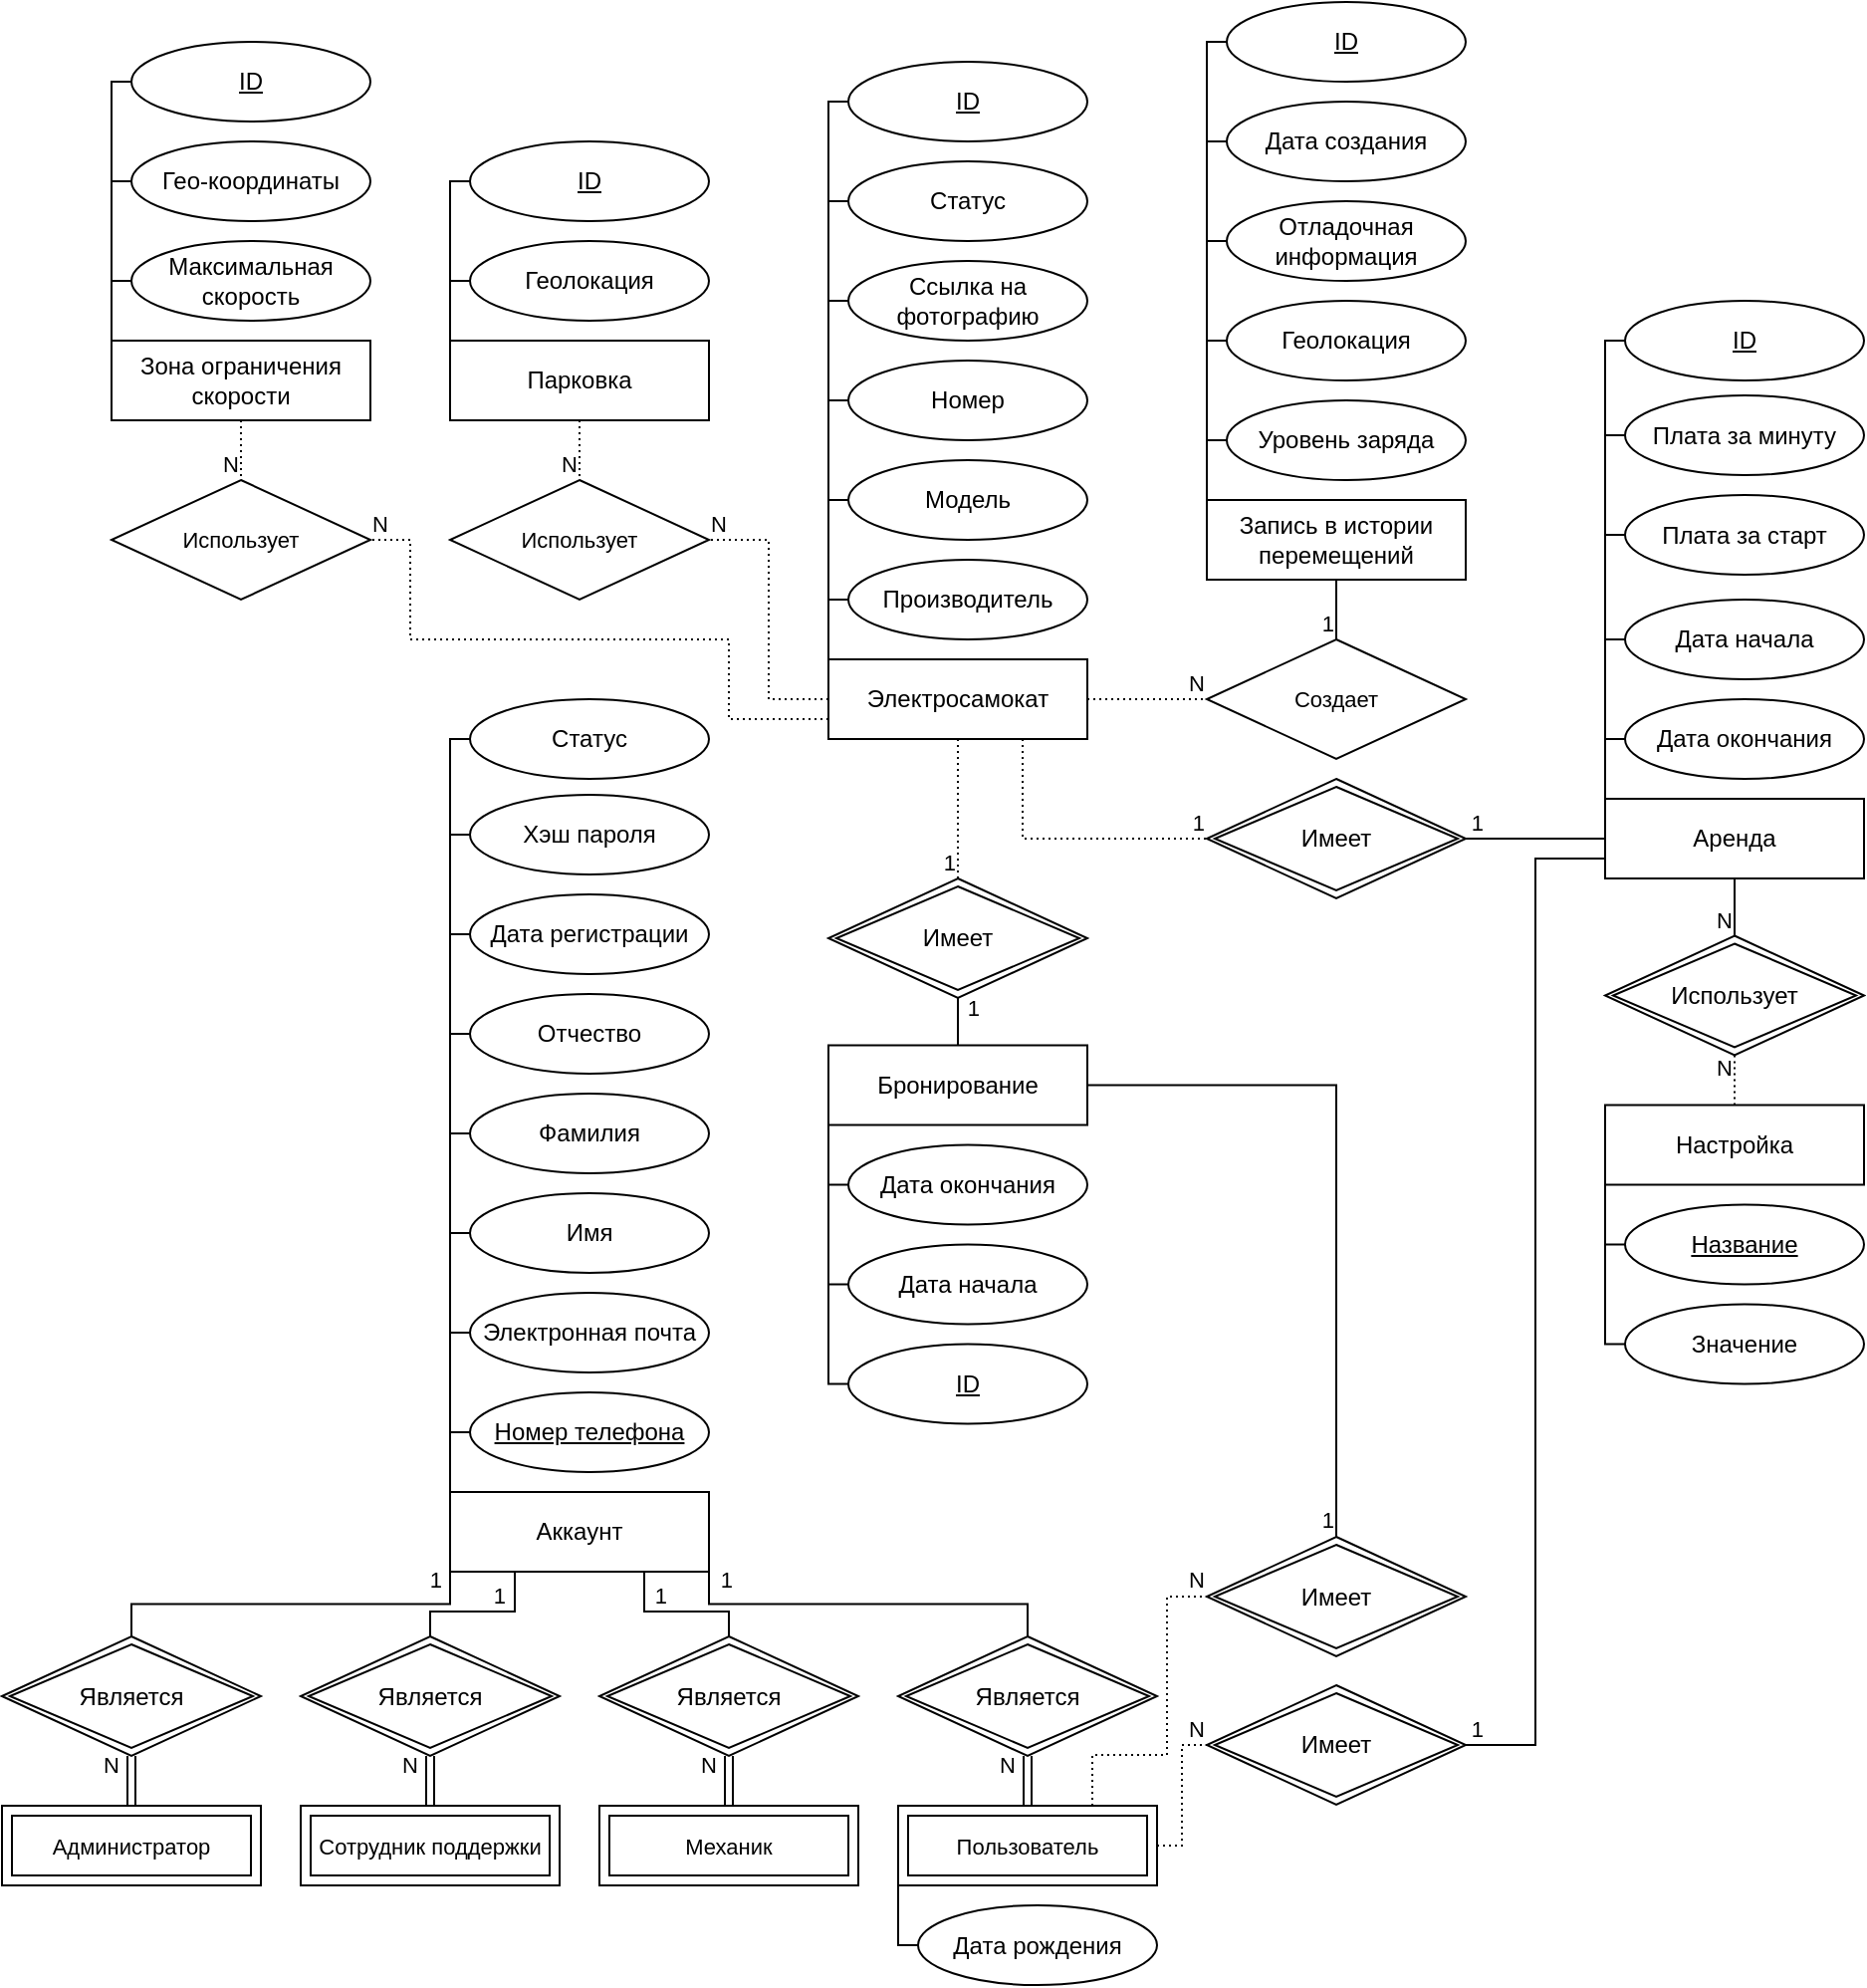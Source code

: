 <mxfile version="21.0.8" type="device"><diagram name="Страница 1" id="1fZUuVgu8hJn7vZOcelm"><mxGraphModel dx="2010" dy="1872" grid="1" gridSize="10" guides="1" tooltips="1" connect="1" arrows="1" fold="1" page="1" pageScale="1" pageWidth="827" pageHeight="1169" math="0" shadow="0"><root><mxCell id="0"/><mxCell id="1" parent="0"/><mxCell id="aLUWIl0fzYMnbTUpbonb-15" value="Дата рождения" style="ellipse;whiteSpace=wrap;html=1;" parent="1" vertex="1"><mxGeometry x="425" y="665.5" width="120" height="40" as="geometry"/></mxCell><mxCell id="aLUWIl0fzYMnbTUpbonb-29" value="Администратор" style="shape=ext;margin=3;double=1;whiteSpace=wrap;html=1;align=center;fontFamily=Helvetica;fontSize=11;fontColor=default;" parent="1" vertex="1"><mxGeometry x="-35" y="615.5" width="130" height="40" as="geometry"/></mxCell><mxCell id="aLUWIl0fzYMnbTUpbonb-32" value="Сотрудник поддержки" style="shape=ext;margin=3;double=1;whiteSpace=wrap;html=1;align=center;fontFamily=Helvetica;fontSize=11;fontColor=default;" parent="1" vertex="1"><mxGeometry x="115" y="615.5" width="130" height="40" as="geometry"/></mxCell><mxCell id="aLUWIl0fzYMnbTUpbonb-33" value="Механик" style="shape=ext;margin=3;double=1;whiteSpace=wrap;html=1;align=center;fontFamily=Helvetica;fontSize=11;fontColor=default;" parent="1" vertex="1"><mxGeometry x="265" y="615.5" width="130" height="40" as="geometry"/></mxCell><mxCell id="aLUWIl0fzYMnbTUpbonb-35" style="edgeStyle=orthogonalEdgeStyle;shape=connector;rounded=0;orthogonalLoop=1;jettySize=auto;html=1;exitX=0;exitY=1;exitDx=0;exitDy=0;entryX=0;entryY=0.5;entryDx=0;entryDy=0;labelBackgroundColor=default;strokeColor=default;fontFamily=Helvetica;fontSize=11;fontColor=default;endArrow=none;endFill=0;" parent="1" source="aLUWIl0fzYMnbTUpbonb-34" target="aLUWIl0fzYMnbTUpbonb-15" edge="1"><mxGeometry relative="1" as="geometry"><Array as="points"><mxPoint x="415" y="685.5"/></Array></mxGeometry></mxCell><mxCell id="aLUWIl0fzYMnbTUpbonb-34" value="Пользователь" style="shape=ext;margin=3;double=1;whiteSpace=wrap;html=1;align=center;fontFamily=Helvetica;fontSize=11;fontColor=default;" parent="1" vertex="1"><mxGeometry x="415" y="615.5" width="130" height="40" as="geometry"/></mxCell><mxCell id="aLUWIl0fzYMnbTUpbonb-37" value="Является" style="shape=rhombus;double=1;perimeter=rhombusPerimeter;whiteSpace=wrap;html=1;align=center;fontFamily=Helvetica;fontSize=12;fontColor=default;" parent="1" vertex="1"><mxGeometry x="-35" y="530.5" width="130" height="60" as="geometry"/></mxCell><mxCell id="aLUWIl0fzYMnbTUpbonb-38" value="Является" style="shape=rhombus;double=1;perimeter=rhombusPerimeter;whiteSpace=wrap;html=1;align=center;fontFamily=Helvetica;fontSize=12;fontColor=default;" parent="1" vertex="1"><mxGeometry x="115" y="530.5" width="130" height="60" as="geometry"/></mxCell><mxCell id="aLUWIl0fzYMnbTUpbonb-39" value="Является" style="shape=rhombus;double=1;perimeter=rhombusPerimeter;whiteSpace=wrap;html=1;align=center;fontFamily=Helvetica;fontSize=12;fontColor=default;" parent="1" vertex="1"><mxGeometry x="265" y="530.5" width="130" height="60" as="geometry"/></mxCell><mxCell id="aLUWIl0fzYMnbTUpbonb-40" value="Является" style="shape=rhombus;double=1;perimeter=rhombusPerimeter;whiteSpace=wrap;html=1;align=center;fontFamily=Helvetica;fontSize=12;fontColor=default;" parent="1" vertex="1"><mxGeometry x="415" y="530.5" width="130" height="60" as="geometry"/></mxCell><mxCell id="aLUWIl0fzYMnbTUpbonb-42" value="" style="shape=link;html=1;rounded=0;labelBackgroundColor=default;strokeColor=default;fontFamily=Helvetica;fontSize=11;fontColor=default;endArrow=none;endFill=0;entryX=0.5;entryY=1;entryDx=0;entryDy=0;exitX=0.5;exitY=0;exitDx=0;exitDy=0;" parent="1" source="aLUWIl0fzYMnbTUpbonb-29" target="aLUWIl0fzYMnbTUpbonb-37" edge="1"><mxGeometry relative="1" as="geometry"><mxPoint x="50" y="598" as="sourcePoint"/><mxPoint x="210" y="598" as="targetPoint"/></mxGeometry></mxCell><mxCell id="aLUWIl0fzYMnbTUpbonb-43" value="N" style="resizable=0;html=1;whiteSpace=wrap;align=right;verticalAlign=bottom;fontFamily=Helvetica;fontSize=11;fontColor=default;" parent="aLUWIl0fzYMnbTUpbonb-42" connectable="0" vertex="1"><mxGeometry x="1" relative="1" as="geometry"><mxPoint x="-5" y="13" as="offset"/></mxGeometry></mxCell><mxCell id="aLUWIl0fzYMnbTUpbonb-44" value="" style="shape=link;html=1;rounded=0;labelBackgroundColor=default;strokeColor=default;fontFamily=Helvetica;fontSize=11;fontColor=default;endArrow=none;endFill=0;entryX=0.5;entryY=1;entryDx=0;entryDy=0;exitX=0.5;exitY=0;exitDx=0;exitDy=0;" parent="1" source="aLUWIl0fzYMnbTUpbonb-32" target="aLUWIl0fzYMnbTUpbonb-38" edge="1"><mxGeometry relative="1" as="geometry"><mxPoint x="40" y="626" as="sourcePoint"/><mxPoint x="40" y="601" as="targetPoint"/></mxGeometry></mxCell><mxCell id="aLUWIl0fzYMnbTUpbonb-45" value="N" style="resizable=0;html=1;whiteSpace=wrap;align=right;verticalAlign=bottom;fontFamily=Helvetica;fontSize=11;fontColor=default;" parent="aLUWIl0fzYMnbTUpbonb-44" connectable="0" vertex="1"><mxGeometry x="1" relative="1" as="geometry"><mxPoint x="-5" y="13" as="offset"/></mxGeometry></mxCell><mxCell id="aLUWIl0fzYMnbTUpbonb-46" value="" style="shape=link;html=1;rounded=0;labelBackgroundColor=default;strokeColor=default;fontFamily=Helvetica;fontSize=11;fontColor=default;endArrow=none;endFill=0;entryX=0.5;entryY=1;entryDx=0;entryDy=0;exitX=0.5;exitY=0;exitDx=0;exitDy=0;" parent="1" source="aLUWIl0fzYMnbTUpbonb-33" target="aLUWIl0fzYMnbTUpbonb-39" edge="1"><mxGeometry relative="1" as="geometry"><mxPoint x="190" y="626" as="sourcePoint"/><mxPoint x="190" y="601" as="targetPoint"/></mxGeometry></mxCell><mxCell id="aLUWIl0fzYMnbTUpbonb-47" value="N" style="resizable=0;html=1;whiteSpace=wrap;align=right;verticalAlign=bottom;fontFamily=Helvetica;fontSize=11;fontColor=default;" parent="aLUWIl0fzYMnbTUpbonb-46" connectable="0" vertex="1"><mxGeometry x="1" relative="1" as="geometry"><mxPoint x="-5" y="13" as="offset"/></mxGeometry></mxCell><mxCell id="aLUWIl0fzYMnbTUpbonb-48" value="" style="shape=link;html=1;rounded=0;labelBackgroundColor=default;strokeColor=default;fontFamily=Helvetica;fontSize=11;fontColor=default;endArrow=none;endFill=0;entryX=0.5;entryY=1;entryDx=0;entryDy=0;exitX=0.5;exitY=0;exitDx=0;exitDy=0;" parent="1" source="aLUWIl0fzYMnbTUpbonb-34" target="aLUWIl0fzYMnbTUpbonb-40" edge="1"><mxGeometry relative="1" as="geometry"><mxPoint x="340" y="626" as="sourcePoint"/><mxPoint x="340" y="601" as="targetPoint"/></mxGeometry></mxCell><mxCell id="aLUWIl0fzYMnbTUpbonb-49" value="N" style="resizable=0;html=1;whiteSpace=wrap;align=right;verticalAlign=bottom;fontFamily=Helvetica;fontSize=11;fontColor=default;" parent="aLUWIl0fzYMnbTUpbonb-48" connectable="0" vertex="1"><mxGeometry x="1" relative="1" as="geometry"><mxPoint x="-5" y="13" as="offset"/></mxGeometry></mxCell><mxCell id="aLUWIl0fzYMnbTUpbonb-50" value="" style="endArrow=none;html=1;rounded=0;labelBackgroundColor=default;strokeColor=default;fontFamily=Helvetica;fontSize=11;fontColor=default;shape=connector;exitX=0.5;exitY=0;exitDx=0;exitDy=0;entryX=0;entryY=1;entryDx=0;entryDy=0;edgeStyle=orthogonalEdgeStyle;" parent="1" source="aLUWIl0fzYMnbTUpbonb-37" target="aLUWIl0fzYMnbTUpbonb-1" edge="1"><mxGeometry relative="1" as="geometry"><mxPoint x="230" y="588" as="sourcePoint"/><mxPoint x="390" y="588" as="targetPoint"/></mxGeometry></mxCell><mxCell id="aLUWIl0fzYMnbTUpbonb-51" value="1" style="resizable=0;html=1;whiteSpace=wrap;align=right;verticalAlign=bottom;fontFamily=Helvetica;fontSize=11;fontColor=default;" parent="aLUWIl0fzYMnbTUpbonb-50" connectable="0" vertex="1"><mxGeometry x="1" relative="1" as="geometry"><mxPoint x="-3" y="12" as="offset"/></mxGeometry></mxCell><mxCell id="aLUWIl0fzYMnbTUpbonb-52" value="" style="endArrow=none;html=1;rounded=0;labelBackgroundColor=default;strokeColor=default;fontFamily=Helvetica;fontSize=11;fontColor=default;shape=connector;entryX=0.25;entryY=1;entryDx=0;entryDy=0;exitX=0.5;exitY=0;exitDx=0;exitDy=0;edgeStyle=orthogonalEdgeStyle;" parent="1" target="aLUWIl0fzYMnbTUpbonb-1" edge="1"><mxGeometry relative="1" as="geometry"><mxPoint x="180" y="530.5" as="sourcePoint"/><mxPoint x="222.5" y="498" as="targetPoint"/><Array as="points"><mxPoint x="180" y="518"/><mxPoint x="223" y="518"/></Array></mxGeometry></mxCell><mxCell id="aLUWIl0fzYMnbTUpbonb-53" value="1" style="resizable=0;html=1;whiteSpace=wrap;align=right;verticalAlign=bottom;fontFamily=Helvetica;fontSize=11;fontColor=default;" parent="aLUWIl0fzYMnbTUpbonb-52" connectable="0" vertex="1"><mxGeometry x="1" relative="1" as="geometry"><mxPoint x="-3" y="20" as="offset"/></mxGeometry></mxCell><mxCell id="aLUWIl0fzYMnbTUpbonb-55" value="" style="endArrow=none;html=1;rounded=0;labelBackgroundColor=default;strokeColor=default;fontFamily=Helvetica;fontSize=11;fontColor=default;shape=connector;exitX=0.5;exitY=0;exitDx=0;exitDy=0;entryX=0.75;entryY=1;entryDx=0;entryDy=0;edgeStyle=orthogonalEdgeStyle;" parent="1" source="aLUWIl0fzYMnbTUpbonb-39" target="aLUWIl0fzYMnbTUpbonb-1" edge="1"><mxGeometry relative="1" as="geometry"><mxPoint x="170" y="608" as="sourcePoint"/><mxPoint x="330" y="608" as="targetPoint"/><Array as="points"><mxPoint x="330" y="518"/><mxPoint x="288" y="518"/></Array></mxGeometry></mxCell><mxCell id="aLUWIl0fzYMnbTUpbonb-56" value="1" style="resizable=0;html=1;whiteSpace=wrap;align=right;verticalAlign=bottom;fontFamily=Helvetica;fontSize=11;fontColor=default;" parent="aLUWIl0fzYMnbTUpbonb-55" connectable="0" vertex="1"><mxGeometry x="1" relative="1" as="geometry"><mxPoint x="13" y="20" as="offset"/></mxGeometry></mxCell><mxCell id="aLUWIl0fzYMnbTUpbonb-57" value="" style="endArrow=none;html=1;rounded=0;labelBackgroundColor=default;strokeColor=default;fontFamily=Helvetica;fontSize=11;fontColor=default;shape=connector;exitX=0.5;exitY=0;exitDx=0;exitDy=0;entryX=1;entryY=1;entryDx=0;entryDy=0;edgeStyle=orthogonalEdgeStyle;" parent="1" source="aLUWIl0fzYMnbTUpbonb-40" target="aLUWIl0fzYMnbTUpbonb-1" edge="1"><mxGeometry relative="1" as="geometry"><mxPoint x="250" y="568" as="sourcePoint"/><mxPoint x="410" y="568" as="targetPoint"/></mxGeometry></mxCell><mxCell id="aLUWIl0fzYMnbTUpbonb-58" value="1" style="resizable=0;html=1;whiteSpace=wrap;align=right;verticalAlign=bottom;fontFamily=Helvetica;fontSize=11;fontColor=default;" parent="aLUWIl0fzYMnbTUpbonb-57" connectable="0" vertex="1"><mxGeometry x="1" relative="1" as="geometry"><mxPoint x="13" y="12" as="offset"/></mxGeometry></mxCell><mxCell id="aLUWIl0fzYMnbTUpbonb-100" value="" style="group" parent="1" vertex="1" connectable="0"><mxGeometry x="770" y="-140" width="130" height="290" as="geometry"/></mxCell><mxCell id="aLUWIl0fzYMnbTUpbonb-8" value="Аренда" style="rounded=0;whiteSpace=wrap;html=1;" parent="aLUWIl0fzYMnbTUpbonb-100" vertex="1"><mxGeometry y="250" width="130" height="40" as="geometry"/></mxCell><mxCell id="aLUWIl0fzYMnbTUpbonb-86" value="ID" style="ellipse;whiteSpace=wrap;html=1;fontStyle=4" parent="aLUWIl0fzYMnbTUpbonb-100" vertex="1"><mxGeometry x="10" width="120" height="40" as="geometry"/></mxCell><mxCell id="aLUWIl0fzYMnbTUpbonb-99" style="edgeStyle=orthogonalEdgeStyle;shape=connector;rounded=0;orthogonalLoop=1;jettySize=auto;html=1;exitX=0;exitY=0;exitDx=0;exitDy=0;entryX=0;entryY=0.5;entryDx=0;entryDy=0;labelBackgroundColor=default;strokeColor=default;fontFamily=Helvetica;fontSize=11;fontColor=default;endArrow=none;endFill=0;" parent="aLUWIl0fzYMnbTUpbonb-100" source="aLUWIl0fzYMnbTUpbonb-8" target="aLUWIl0fzYMnbTUpbonb-86" edge="1"><mxGeometry relative="1" as="geometry"><Array as="points"><mxPoint y="20"/></Array></mxGeometry></mxCell><mxCell id="aLUWIl0fzYMnbTUpbonb-87" value="Дата начала" style="ellipse;whiteSpace=wrap;html=1;fontStyle=0" parent="aLUWIl0fzYMnbTUpbonb-100" vertex="1"><mxGeometry x="10" y="150" width="120" height="40" as="geometry"/></mxCell><mxCell id="aLUWIl0fzYMnbTUpbonb-93" style="edgeStyle=orthogonalEdgeStyle;shape=connector;rounded=0;orthogonalLoop=1;jettySize=auto;html=1;exitX=0;exitY=0;exitDx=0;exitDy=0;entryX=0;entryY=0.5;entryDx=0;entryDy=0;labelBackgroundColor=default;strokeColor=default;fontFamily=Helvetica;fontSize=11;fontColor=default;endArrow=none;endFill=0;" parent="aLUWIl0fzYMnbTUpbonb-100" source="aLUWIl0fzYMnbTUpbonb-8" target="aLUWIl0fzYMnbTUpbonb-87" edge="1"><mxGeometry relative="1" as="geometry"><Array as="points"><mxPoint y="170"/></Array></mxGeometry></mxCell><mxCell id="aLUWIl0fzYMnbTUpbonb-88" value="Дата окончания" style="ellipse;whiteSpace=wrap;html=1;fontStyle=0" parent="aLUWIl0fzYMnbTUpbonb-100" vertex="1"><mxGeometry x="10" y="200" width="120" height="40" as="geometry"/></mxCell><mxCell id="aLUWIl0fzYMnbTUpbonb-92" style="edgeStyle=orthogonalEdgeStyle;shape=connector;rounded=0;orthogonalLoop=1;jettySize=auto;html=1;exitX=0;exitY=0;exitDx=0;exitDy=0;entryX=0;entryY=0.5;entryDx=0;entryDy=0;labelBackgroundColor=default;strokeColor=default;fontFamily=Helvetica;fontSize=11;fontColor=default;endArrow=none;endFill=0;" parent="aLUWIl0fzYMnbTUpbonb-100" source="aLUWIl0fzYMnbTUpbonb-8" target="aLUWIl0fzYMnbTUpbonb-88" edge="1"><mxGeometry relative="1" as="geometry"><Array as="points"><mxPoint y="220"/></Array></mxGeometry></mxCell><mxCell id="aLUWIl0fzYMnbTUpbonb-95" value="Плата за старт" style="ellipse;whiteSpace=wrap;html=1;fontStyle=0" parent="aLUWIl0fzYMnbTUpbonb-100" vertex="1"><mxGeometry x="10" y="97.5" width="120" height="40" as="geometry"/></mxCell><mxCell id="aLUWIl0fzYMnbTUpbonb-97" style="edgeStyle=orthogonalEdgeStyle;shape=connector;rounded=0;orthogonalLoop=1;jettySize=auto;html=1;exitX=0;exitY=0;exitDx=0;exitDy=0;entryX=0;entryY=0.5;entryDx=0;entryDy=0;labelBackgroundColor=default;strokeColor=default;fontFamily=Helvetica;fontSize=11;fontColor=default;endArrow=none;endFill=0;" parent="aLUWIl0fzYMnbTUpbonb-100" source="aLUWIl0fzYMnbTUpbonb-8" target="aLUWIl0fzYMnbTUpbonb-95" edge="1"><mxGeometry relative="1" as="geometry"><Array as="points"><mxPoint y="118"/></Array></mxGeometry></mxCell><mxCell id="aLUWIl0fzYMnbTUpbonb-96" value="Плата за минуту" style="ellipse;whiteSpace=wrap;html=1;fontStyle=0" parent="aLUWIl0fzYMnbTUpbonb-100" vertex="1"><mxGeometry x="10" y="47.5" width="120" height="40" as="geometry"/></mxCell><mxCell id="aLUWIl0fzYMnbTUpbonb-98" style="edgeStyle=orthogonalEdgeStyle;shape=connector;rounded=0;orthogonalLoop=1;jettySize=auto;html=1;exitX=0;exitY=0;exitDx=0;exitDy=0;entryX=0;entryY=0.5;entryDx=0;entryDy=0;labelBackgroundColor=default;strokeColor=default;fontFamily=Helvetica;fontSize=11;fontColor=default;endArrow=none;endFill=0;" parent="aLUWIl0fzYMnbTUpbonb-100" source="aLUWIl0fzYMnbTUpbonb-8" target="aLUWIl0fzYMnbTUpbonb-96" edge="1"><mxGeometry relative="1" as="geometry"><Array as="points"><mxPoint y="67"/></Array></mxGeometry></mxCell><mxCell id="aLUWIl0fzYMnbTUpbonb-101" value="" style="group" parent="1" vertex="1" connectable="0"><mxGeometry x="20" y="-270" width="130" height="190" as="geometry"/></mxCell><mxCell id="aLUWIl0fzYMnbTUpbonb-4" value="Зона ограничения скорости" style="rounded=0;whiteSpace=wrap;html=1;" parent="aLUWIl0fzYMnbTUpbonb-101" vertex="1"><mxGeometry y="150" width="130" height="40" as="geometry"/></mxCell><mxCell id="aLUWIl0fzYMnbTUpbonb-80" value="ID" style="ellipse;whiteSpace=wrap;html=1;fontStyle=4" parent="aLUWIl0fzYMnbTUpbonb-101" vertex="1"><mxGeometry x="10" width="120" height="40" as="geometry"/></mxCell><mxCell id="aLUWIl0fzYMnbTUpbonb-85" style="edgeStyle=orthogonalEdgeStyle;shape=connector;rounded=0;orthogonalLoop=1;jettySize=auto;html=1;exitX=0;exitY=0;exitDx=0;exitDy=0;entryX=0;entryY=0.5;entryDx=0;entryDy=0;labelBackgroundColor=default;strokeColor=default;fontFamily=Helvetica;fontSize=11;fontColor=default;endArrow=none;endFill=0;" parent="aLUWIl0fzYMnbTUpbonb-101" source="aLUWIl0fzYMnbTUpbonb-4" target="aLUWIl0fzYMnbTUpbonb-80" edge="1"><mxGeometry relative="1" as="geometry"><Array as="points"><mxPoint y="20"/></Array></mxGeometry></mxCell><mxCell id="aLUWIl0fzYMnbTUpbonb-81" value="Гео-координаты" style="ellipse;whiteSpace=wrap;html=1;" parent="aLUWIl0fzYMnbTUpbonb-101" vertex="1"><mxGeometry x="10" y="50" width="120" height="40" as="geometry"/></mxCell><mxCell id="aLUWIl0fzYMnbTUpbonb-84" style="edgeStyle=orthogonalEdgeStyle;shape=connector;rounded=0;orthogonalLoop=1;jettySize=auto;html=1;exitX=0;exitY=0;exitDx=0;exitDy=0;entryX=0;entryY=0.5;entryDx=0;entryDy=0;labelBackgroundColor=default;strokeColor=default;fontFamily=Helvetica;fontSize=11;fontColor=default;endArrow=none;endFill=0;" parent="aLUWIl0fzYMnbTUpbonb-101" source="aLUWIl0fzYMnbTUpbonb-4" target="aLUWIl0fzYMnbTUpbonb-81" edge="1"><mxGeometry relative="1" as="geometry"><Array as="points"><mxPoint y="70"/></Array></mxGeometry></mxCell><mxCell id="aLUWIl0fzYMnbTUpbonb-82" value="Максимальная скорость" style="ellipse;whiteSpace=wrap;html=1;" parent="aLUWIl0fzYMnbTUpbonb-101" vertex="1"><mxGeometry x="10" y="100" width="120" height="40" as="geometry"/></mxCell><mxCell id="aLUWIl0fzYMnbTUpbonb-83" style="edgeStyle=orthogonalEdgeStyle;shape=connector;rounded=0;orthogonalLoop=1;jettySize=auto;html=1;exitX=0;exitY=0;exitDx=0;exitDy=0;entryX=0;entryY=0.5;entryDx=0;entryDy=0;labelBackgroundColor=default;strokeColor=default;fontFamily=Helvetica;fontSize=11;fontColor=default;endArrow=none;endFill=0;" parent="aLUWIl0fzYMnbTUpbonb-101" source="aLUWIl0fzYMnbTUpbonb-4" target="aLUWIl0fzYMnbTUpbonb-82" edge="1"><mxGeometry relative="1" as="geometry"><Array as="points"><mxPoint y="120"/></Array></mxGeometry></mxCell><mxCell id="aLUWIl0fzYMnbTUpbonb-103" value="" style="group" parent="1" vertex="1" connectable="0"><mxGeometry x="380" y="-210" width="130" height="290" as="geometry"/></mxCell><mxCell id="qkEfz8yO1FouXV4fTvmz-25" style="edgeStyle=orthogonalEdgeStyle;rounded=0;orthogonalLoop=1;jettySize=auto;html=1;exitX=0;exitY=0;exitDx=0;exitDy=0;entryX=0;entryY=0.5;entryDx=0;entryDy=0;endArrow=none;endFill=0;" edge="1" parent="aLUWIl0fzYMnbTUpbonb-103" source="aLUWIl0fzYMnbTUpbonb-2" target="qkEfz8yO1FouXV4fTvmz-24"><mxGeometry relative="1" as="geometry"><Array as="points"><mxPoint y="20"/></Array></mxGeometry></mxCell><mxCell id="aLUWIl0fzYMnbTUpbonb-2" value="Электросамокат" style="rounded=0;whiteSpace=wrap;html=1;" parent="aLUWIl0fzYMnbTUpbonb-103" vertex="1"><mxGeometry y="250" width="130" height="40" as="geometry"/></mxCell><mxCell id="aLUWIl0fzYMnbTUpbonb-66" value="Производитель" style="ellipse;whiteSpace=wrap;html=1;" parent="aLUWIl0fzYMnbTUpbonb-103" vertex="1"><mxGeometry x="10" y="200" width="120" height="40" as="geometry"/></mxCell><mxCell id="aLUWIl0fzYMnbTUpbonb-71" style="edgeStyle=orthogonalEdgeStyle;shape=connector;rounded=0;orthogonalLoop=1;jettySize=auto;html=1;exitX=0;exitY=0;exitDx=0;exitDy=0;entryX=0;entryY=0.5;entryDx=0;entryDy=0;labelBackgroundColor=default;strokeColor=default;fontFamily=Helvetica;fontSize=11;fontColor=default;endArrow=none;endFill=0;" parent="aLUWIl0fzYMnbTUpbonb-103" source="aLUWIl0fzYMnbTUpbonb-2" target="aLUWIl0fzYMnbTUpbonb-66" edge="1"><mxGeometry relative="1" as="geometry"><Array as="points"><mxPoint y="220"/></Array></mxGeometry></mxCell><mxCell id="aLUWIl0fzYMnbTUpbonb-67" value="Модель" style="ellipse;whiteSpace=wrap;html=1;" parent="aLUWIl0fzYMnbTUpbonb-103" vertex="1"><mxGeometry x="10" y="150" width="120" height="40" as="geometry"/></mxCell><mxCell id="aLUWIl0fzYMnbTUpbonb-72" style="edgeStyle=orthogonalEdgeStyle;shape=connector;rounded=0;orthogonalLoop=1;jettySize=auto;html=1;exitX=0;exitY=0;exitDx=0;exitDy=0;entryX=0;entryY=0.5;entryDx=0;entryDy=0;labelBackgroundColor=default;strokeColor=default;fontFamily=Helvetica;fontSize=11;fontColor=default;endArrow=none;endFill=0;" parent="aLUWIl0fzYMnbTUpbonb-103" source="aLUWIl0fzYMnbTUpbonb-2" target="aLUWIl0fzYMnbTUpbonb-67" edge="1"><mxGeometry relative="1" as="geometry"><Array as="points"><mxPoint y="170"/></Array></mxGeometry></mxCell><mxCell id="aLUWIl0fzYMnbTUpbonb-68" value="Номер" style="ellipse;whiteSpace=wrap;html=1;" parent="aLUWIl0fzYMnbTUpbonb-103" vertex="1"><mxGeometry x="10" y="100" width="120" height="40" as="geometry"/></mxCell><mxCell id="aLUWIl0fzYMnbTUpbonb-73" style="edgeStyle=orthogonalEdgeStyle;shape=connector;rounded=0;orthogonalLoop=1;jettySize=auto;html=1;exitX=0;exitY=0;exitDx=0;exitDy=0;entryX=0;entryY=0.5;entryDx=0;entryDy=0;labelBackgroundColor=default;strokeColor=default;fontFamily=Helvetica;fontSize=11;fontColor=default;endArrow=none;endFill=0;" parent="aLUWIl0fzYMnbTUpbonb-103" source="aLUWIl0fzYMnbTUpbonb-2" target="aLUWIl0fzYMnbTUpbonb-68" edge="1"><mxGeometry relative="1" as="geometry"><Array as="points"><mxPoint y="120"/></Array></mxGeometry></mxCell><mxCell id="aLUWIl0fzYMnbTUpbonb-70" value="Ссылка на фотографию" style="ellipse;whiteSpace=wrap;html=1;" parent="aLUWIl0fzYMnbTUpbonb-103" vertex="1"><mxGeometry x="10" y="50" width="120" height="40" as="geometry"/></mxCell><mxCell id="aLUWIl0fzYMnbTUpbonb-74" style="edgeStyle=orthogonalEdgeStyle;shape=connector;rounded=0;orthogonalLoop=1;jettySize=auto;html=1;exitX=0;exitY=0;exitDx=0;exitDy=0;entryX=0;entryY=0.5;entryDx=0;entryDy=0;labelBackgroundColor=default;strokeColor=default;fontFamily=Helvetica;fontSize=11;fontColor=default;endArrow=none;endFill=0;" parent="aLUWIl0fzYMnbTUpbonb-103" source="aLUWIl0fzYMnbTUpbonb-2" target="aLUWIl0fzYMnbTUpbonb-70" edge="1"><mxGeometry relative="1" as="geometry"><Array as="points"><mxPoint y="70"/></Array></mxGeometry></mxCell><mxCell id="qkEfz8yO1FouXV4fTvmz-24" value="Статус" style="ellipse;whiteSpace=wrap;html=1;" vertex="1" parent="aLUWIl0fzYMnbTUpbonb-103"><mxGeometry x="10" width="120" height="40" as="geometry"/></mxCell><mxCell id="aLUWIl0fzYMnbTUpbonb-104" value="" style="group" parent="1" vertex="1" connectable="0"><mxGeometry x="190" y="108" width="130" height="390" as="geometry"/></mxCell><mxCell id="aLUWIl0fzYMnbTUpbonb-1" value="Аккаунт" style="rounded=0;whiteSpace=wrap;html=1;" parent="aLUWIl0fzYMnbTUpbonb-104" vertex="1"><mxGeometry y="350" width="130" height="40" as="geometry"/></mxCell><mxCell id="aLUWIl0fzYMnbTUpbonb-10" value="Номер телефона" style="ellipse;whiteSpace=wrap;html=1;fontStyle=4" parent="aLUWIl0fzYMnbTUpbonb-104" vertex="1"><mxGeometry x="10" y="300" width="120" height="40" as="geometry"/></mxCell><mxCell id="aLUWIl0fzYMnbTUpbonb-19" style="edgeStyle=orthogonalEdgeStyle;rounded=0;orthogonalLoop=1;jettySize=auto;html=1;exitX=0;exitY=0;exitDx=0;exitDy=0;entryX=0;entryY=0.5;entryDx=0;entryDy=0;endArrow=none;endFill=0;" parent="aLUWIl0fzYMnbTUpbonb-104" source="aLUWIl0fzYMnbTUpbonb-1" target="aLUWIl0fzYMnbTUpbonb-10" edge="1"><mxGeometry relative="1" as="geometry"><Array as="points"><mxPoint y="320"/></Array></mxGeometry></mxCell><mxCell id="aLUWIl0fzYMnbTUpbonb-11" value="Электронная почта" style="ellipse;whiteSpace=wrap;html=1;" parent="aLUWIl0fzYMnbTUpbonb-104" vertex="1"><mxGeometry x="10" y="250" width="120" height="40" as="geometry"/></mxCell><mxCell id="aLUWIl0fzYMnbTUpbonb-20" style="edgeStyle=orthogonalEdgeStyle;shape=connector;rounded=0;orthogonalLoop=1;jettySize=auto;html=1;exitX=0;exitY=0;exitDx=0;exitDy=0;entryX=0;entryY=0.5;entryDx=0;entryDy=0;labelBackgroundColor=default;strokeColor=default;fontFamily=Helvetica;fontSize=11;fontColor=default;endArrow=none;endFill=0;" parent="aLUWIl0fzYMnbTUpbonb-104" source="aLUWIl0fzYMnbTUpbonb-1" target="aLUWIl0fzYMnbTUpbonb-11" edge="1"><mxGeometry relative="1" as="geometry"><Array as="points"><mxPoint y="270"/></Array></mxGeometry></mxCell><mxCell id="aLUWIl0fzYMnbTUpbonb-12" value="Фамилия" style="ellipse;whiteSpace=wrap;html=1;" parent="aLUWIl0fzYMnbTUpbonb-104" vertex="1"><mxGeometry x="10" y="150" width="120" height="40" as="geometry"/></mxCell><mxCell id="aLUWIl0fzYMnbTUpbonb-22" style="edgeStyle=orthogonalEdgeStyle;shape=connector;rounded=0;orthogonalLoop=1;jettySize=auto;html=1;exitX=0;exitY=0;exitDx=0;exitDy=0;entryX=0;entryY=0.5;entryDx=0;entryDy=0;labelBackgroundColor=default;strokeColor=default;fontFamily=Helvetica;fontSize=11;fontColor=default;endArrow=none;endFill=0;" parent="aLUWIl0fzYMnbTUpbonb-104" source="aLUWIl0fzYMnbTUpbonb-1" target="aLUWIl0fzYMnbTUpbonb-12" edge="1"><mxGeometry relative="1" as="geometry"><Array as="points"><mxPoint y="170"/></Array></mxGeometry></mxCell><mxCell id="aLUWIl0fzYMnbTUpbonb-13" value="Имя" style="ellipse;whiteSpace=wrap;html=1;" parent="aLUWIl0fzYMnbTUpbonb-104" vertex="1"><mxGeometry x="10" y="200" width="120" height="40" as="geometry"/></mxCell><mxCell id="aLUWIl0fzYMnbTUpbonb-21" style="edgeStyle=orthogonalEdgeStyle;shape=connector;rounded=0;orthogonalLoop=1;jettySize=auto;html=1;exitX=0;exitY=0;exitDx=0;exitDy=0;entryX=0;entryY=0.5;entryDx=0;entryDy=0;labelBackgroundColor=default;strokeColor=default;fontFamily=Helvetica;fontSize=11;fontColor=default;endArrow=none;endFill=0;" parent="aLUWIl0fzYMnbTUpbonb-104" source="aLUWIl0fzYMnbTUpbonb-1" target="aLUWIl0fzYMnbTUpbonb-13" edge="1"><mxGeometry relative="1" as="geometry"><Array as="points"><mxPoint y="220"/></Array></mxGeometry></mxCell><mxCell id="aLUWIl0fzYMnbTUpbonb-14" value="Отчество" style="ellipse;whiteSpace=wrap;html=1;" parent="aLUWIl0fzYMnbTUpbonb-104" vertex="1"><mxGeometry x="10" y="100" width="120" height="40" as="geometry"/></mxCell><mxCell id="aLUWIl0fzYMnbTUpbonb-23" style="edgeStyle=orthogonalEdgeStyle;shape=connector;rounded=0;orthogonalLoop=1;jettySize=auto;html=1;exitX=0;exitY=0;exitDx=0;exitDy=0;entryX=0;entryY=0.5;entryDx=0;entryDy=0;labelBackgroundColor=default;strokeColor=default;fontFamily=Helvetica;fontSize=11;fontColor=default;endArrow=none;endFill=0;" parent="aLUWIl0fzYMnbTUpbonb-104" source="aLUWIl0fzYMnbTUpbonb-1" target="aLUWIl0fzYMnbTUpbonb-14" edge="1"><mxGeometry relative="1" as="geometry"><Array as="points"><mxPoint y="120"/></Array></mxGeometry></mxCell><mxCell id="aLUWIl0fzYMnbTUpbonb-16" value="Дата регистрации" style="ellipse;whiteSpace=wrap;html=1;" parent="aLUWIl0fzYMnbTUpbonb-104" vertex="1"><mxGeometry x="10" y="50" width="120" height="40" as="geometry"/></mxCell><mxCell id="aLUWIl0fzYMnbTUpbonb-25" style="edgeStyle=orthogonalEdgeStyle;shape=connector;rounded=0;orthogonalLoop=1;jettySize=auto;html=1;exitX=0;exitY=0;exitDx=0;exitDy=0;entryX=0;entryY=0.5;entryDx=0;entryDy=0;labelBackgroundColor=default;strokeColor=default;fontFamily=Helvetica;fontSize=11;fontColor=default;endArrow=none;endFill=0;" parent="aLUWIl0fzYMnbTUpbonb-104" source="aLUWIl0fzYMnbTUpbonb-1" target="aLUWIl0fzYMnbTUpbonb-16" edge="1"><mxGeometry relative="1" as="geometry"><Array as="points"><mxPoint y="70"/></Array></mxGeometry></mxCell><mxCell id="aLUWIl0fzYMnbTUpbonb-18" value="Хэш пароля" style="ellipse;whiteSpace=wrap;html=1;" parent="aLUWIl0fzYMnbTUpbonb-104" vertex="1"><mxGeometry x="10" width="120" height="40" as="geometry"/></mxCell><mxCell id="aLUWIl0fzYMnbTUpbonb-27" style="edgeStyle=orthogonalEdgeStyle;shape=connector;rounded=0;orthogonalLoop=1;jettySize=auto;html=1;exitX=0;exitY=0;exitDx=0;exitDy=0;entryX=0;entryY=0.5;entryDx=0;entryDy=0;labelBackgroundColor=default;strokeColor=default;fontFamily=Helvetica;fontSize=11;fontColor=default;endArrow=none;endFill=0;" parent="aLUWIl0fzYMnbTUpbonb-104" source="aLUWIl0fzYMnbTUpbonb-1" target="aLUWIl0fzYMnbTUpbonb-18" edge="1"><mxGeometry relative="1" as="geometry"><Array as="points"><mxPoint y="20"/></Array></mxGeometry></mxCell><mxCell id="aLUWIl0fzYMnbTUpbonb-134" value="" style="group" parent="1" vertex="1" connectable="0"><mxGeometry x="570" y="-240" width="130" height="240" as="geometry"/></mxCell><mxCell id="qkEfz8yO1FouXV4fTvmz-13" style="edgeStyle=orthogonalEdgeStyle;rounded=0;orthogonalLoop=1;jettySize=auto;html=1;exitX=0;exitY=0;exitDx=0;exitDy=0;entryX=0;entryY=0.5;entryDx=0;entryDy=0;endArrow=none;endFill=0;" edge="1" parent="aLUWIl0fzYMnbTUpbonb-134" source="aLUWIl0fzYMnbTUpbonb-7" target="qkEfz8yO1FouXV4fTvmz-12"><mxGeometry relative="1" as="geometry"><Array as="points"><mxPoint y="20"/></Array></mxGeometry></mxCell><mxCell id="aLUWIl0fzYMnbTUpbonb-7" value="Запись в истории перемещений" style="rounded=0;whiteSpace=wrap;html=1;" parent="aLUWIl0fzYMnbTUpbonb-134" vertex="1"><mxGeometry y="200" width="130" height="40" as="geometry"/></mxCell><mxCell id="aLUWIl0fzYMnbTUpbonb-127" value="Геолокация" style="ellipse;whiteSpace=wrap;html=1;" parent="aLUWIl0fzYMnbTUpbonb-134" vertex="1"><mxGeometry x="10" y="100" width="120" height="40" as="geometry"/></mxCell><mxCell id="aLUWIl0fzYMnbTUpbonb-131" style="edgeStyle=orthogonalEdgeStyle;shape=connector;rounded=0;orthogonalLoop=1;jettySize=auto;html=1;exitX=0;exitY=0;exitDx=0;exitDy=0;entryX=0;entryY=0.5;entryDx=0;entryDy=0;labelBackgroundColor=default;strokeColor=default;fontFamily=Helvetica;fontSize=11;fontColor=default;endArrow=none;endFill=0;" parent="aLUWIl0fzYMnbTUpbonb-134" source="aLUWIl0fzYMnbTUpbonb-7" target="aLUWIl0fzYMnbTUpbonb-127" edge="1"><mxGeometry relative="1" as="geometry"><Array as="points"><mxPoint y="120"/></Array></mxGeometry></mxCell><mxCell id="aLUWIl0fzYMnbTUpbonb-128" value="Уровень заряда" style="ellipse;whiteSpace=wrap;html=1;" parent="aLUWIl0fzYMnbTUpbonb-134" vertex="1"><mxGeometry x="10" y="150" width="120" height="40" as="geometry"/></mxCell><mxCell id="aLUWIl0fzYMnbTUpbonb-130" style="edgeStyle=orthogonalEdgeStyle;shape=connector;rounded=0;orthogonalLoop=1;jettySize=auto;html=1;exitX=0;exitY=0;exitDx=0;exitDy=0;entryX=0;entryY=0.5;entryDx=0;entryDy=0;labelBackgroundColor=default;strokeColor=default;fontFamily=Helvetica;fontSize=11;fontColor=default;endArrow=none;endFill=0;" parent="aLUWIl0fzYMnbTUpbonb-134" source="aLUWIl0fzYMnbTUpbonb-7" target="aLUWIl0fzYMnbTUpbonb-128" edge="1"><mxGeometry relative="1" as="geometry"><Array as="points"><mxPoint y="170"/></Array></mxGeometry></mxCell><mxCell id="aLUWIl0fzYMnbTUpbonb-129" value="Отладочная информация" style="ellipse;whiteSpace=wrap;html=1;" parent="aLUWIl0fzYMnbTUpbonb-134" vertex="1"><mxGeometry x="10" y="50" width="120" height="40" as="geometry"/></mxCell><mxCell id="aLUWIl0fzYMnbTUpbonb-132" style="edgeStyle=orthogonalEdgeStyle;shape=connector;rounded=0;orthogonalLoop=1;jettySize=auto;html=1;exitX=0;exitY=0;exitDx=0;exitDy=0;entryX=0;entryY=0.5;entryDx=0;entryDy=0;labelBackgroundColor=default;strokeColor=default;fontFamily=Helvetica;fontSize=11;fontColor=default;endArrow=none;endFill=0;" parent="aLUWIl0fzYMnbTUpbonb-134" source="aLUWIl0fzYMnbTUpbonb-7" target="aLUWIl0fzYMnbTUpbonb-129" edge="1"><mxGeometry relative="1" as="geometry"><Array as="points"><mxPoint y="70"/></Array></mxGeometry></mxCell><mxCell id="qkEfz8yO1FouXV4fTvmz-12" value="Дата создания" style="ellipse;whiteSpace=wrap;html=1;" vertex="1" parent="aLUWIl0fzYMnbTUpbonb-134"><mxGeometry x="10" width="120" height="40" as="geometry"/></mxCell><mxCell id="aLUWIl0fzYMnbTUpbonb-135" value="Имеет" style="shape=rhombus;double=1;perimeter=rhombusPerimeter;whiteSpace=wrap;html=1;align=center;fontFamily=Helvetica;fontSize=12;fontColor=default;" parent="1" vertex="1"><mxGeometry x="570" y="100" width="130" height="60" as="geometry"/></mxCell><mxCell id="aLUWIl0fzYMnbTUpbonb-137" value="" style="endArrow=none;html=1;rounded=0;dashed=1;dashPattern=1 2;labelBackgroundColor=default;strokeColor=default;fontFamily=Helvetica;fontSize=11;fontColor=default;shape=connector;exitX=0.75;exitY=1;exitDx=0;exitDy=0;entryX=0;entryY=0.5;entryDx=0;entryDy=0;edgeStyle=orthogonalEdgeStyle;" parent="1" source="aLUWIl0fzYMnbTUpbonb-2" target="aLUWIl0fzYMnbTUpbonb-135" edge="1"><mxGeometry relative="1" as="geometry"><mxPoint x="470" as="sourcePoint"/><mxPoint x="630" as="targetPoint"/></mxGeometry></mxCell><mxCell id="aLUWIl0fzYMnbTUpbonb-138" value="1" style="resizable=0;html=1;whiteSpace=wrap;align=right;verticalAlign=bottom;fontFamily=Helvetica;fontSize=11;fontColor=default;" parent="aLUWIl0fzYMnbTUpbonb-137" connectable="0" vertex="1"><mxGeometry x="1" relative="1" as="geometry"/></mxCell><mxCell id="aLUWIl0fzYMnbTUpbonb-141" value="" style="endArrow=none;html=1;rounded=0;labelBackgroundColor=default;strokeColor=default;fontFamily=Helvetica;fontSize=11;fontColor=default;shape=connector;exitX=0;exitY=0.5;exitDx=0;exitDy=0;entryX=1;entryY=0.5;entryDx=0;entryDy=0;" parent="1" source="aLUWIl0fzYMnbTUpbonb-8" target="aLUWIl0fzYMnbTUpbonb-135" edge="1"><mxGeometry relative="1" as="geometry"><mxPoint x="640" y="120" as="sourcePoint"/><mxPoint x="740" y="170" as="targetPoint"/></mxGeometry></mxCell><mxCell id="aLUWIl0fzYMnbTUpbonb-142" value="1" style="resizable=0;html=1;whiteSpace=wrap;align=right;verticalAlign=bottom;fontFamily=Helvetica;fontSize=11;fontColor=default;" parent="aLUWIl0fzYMnbTUpbonb-141" connectable="0" vertex="1"><mxGeometry x="1" relative="1" as="geometry"><mxPoint x="10" as="offset"/></mxGeometry></mxCell><mxCell id="aLUWIl0fzYMnbTUpbonb-143" value="Имеет" style="shape=rhombus;double=1;perimeter=rhombusPerimeter;whiteSpace=wrap;html=1;align=center;fontFamily=Helvetica;fontSize=12;fontColor=default;" parent="1" vertex="1"><mxGeometry x="570" y="555" width="130" height="60" as="geometry"/></mxCell><mxCell id="aLUWIl0fzYMnbTUpbonb-146" value="" style="endArrow=none;html=1;rounded=0;dashed=1;dashPattern=1 2;labelBackgroundColor=default;strokeColor=default;fontFamily=Helvetica;fontSize=11;fontColor=default;shape=connector;exitX=1;exitY=0.5;exitDx=0;exitDy=0;entryX=0;entryY=0.5;entryDx=0;entryDy=0;edgeStyle=orthogonalEdgeStyle;" parent="1" source="aLUWIl0fzYMnbTUpbonb-34" target="aLUWIl0fzYMnbTUpbonb-143" edge="1"><mxGeometry relative="1" as="geometry"><mxPoint x="470" y="170" as="sourcePoint"/><mxPoint x="630" y="170" as="targetPoint"/></mxGeometry></mxCell><mxCell id="aLUWIl0fzYMnbTUpbonb-147" value="N" style="resizable=0;html=1;whiteSpace=wrap;align=right;verticalAlign=bottom;fontFamily=Helvetica;fontSize=11;fontColor=default;" parent="aLUWIl0fzYMnbTUpbonb-146" connectable="0" vertex="1"><mxGeometry x="1" relative="1" as="geometry"/></mxCell><mxCell id="aLUWIl0fzYMnbTUpbonb-150" value="" style="endArrow=none;html=1;rounded=0;labelBackgroundColor=default;strokeColor=default;fontFamily=Helvetica;fontSize=11;fontColor=default;shape=connector;exitX=0;exitY=0.75;exitDx=0;exitDy=0;entryX=1;entryY=0.5;entryDx=0;entryDy=0;edgeStyle=orthogonalEdgeStyle;" parent="1" source="aLUWIl0fzYMnbTUpbonb-8" target="aLUWIl0fzYMnbTUpbonb-143" edge="1"><mxGeometry relative="1" as="geometry"><mxPoint x="540" y="160" as="sourcePoint"/><mxPoint x="700" y="160" as="targetPoint"/></mxGeometry></mxCell><mxCell id="aLUWIl0fzYMnbTUpbonb-151" value="1" style="resizable=0;html=1;whiteSpace=wrap;align=right;verticalAlign=bottom;fontFamily=Helvetica;fontSize=11;fontColor=default;" parent="aLUWIl0fzYMnbTUpbonb-150" connectable="0" vertex="1"><mxGeometry x="1" relative="1" as="geometry"><mxPoint x="10" as="offset"/></mxGeometry></mxCell><mxCell id="aLUWIl0fzYMnbTUpbonb-153" value="Создает" style="shape=rhombus;perimeter=rhombusPerimeter;whiteSpace=wrap;html=1;align=center;fontFamily=Helvetica;fontSize=11;fontColor=default;" parent="1" vertex="1"><mxGeometry x="570" y="30" width="130" height="60" as="geometry"/></mxCell><mxCell id="aLUWIl0fzYMnbTUpbonb-155" value="" style="endArrow=none;html=1;rounded=0;labelBackgroundColor=default;strokeColor=default;fontFamily=Helvetica;fontSize=11;fontColor=default;shape=connector;exitX=0.5;exitY=1;exitDx=0;exitDy=0;entryX=0.5;entryY=0;entryDx=0;entryDy=0;" parent="1" source="aLUWIl0fzYMnbTUpbonb-7" target="aLUWIl0fzYMnbTUpbonb-153" edge="1"><mxGeometry relative="1" as="geometry"><mxPoint x="490" y="30" as="sourcePoint"/><mxPoint x="650" y="30" as="targetPoint"/></mxGeometry></mxCell><mxCell id="aLUWIl0fzYMnbTUpbonb-156" value="1" style="resizable=0;html=1;whiteSpace=wrap;align=right;verticalAlign=bottom;fontFamily=Helvetica;fontSize=11;fontColor=default;" parent="aLUWIl0fzYMnbTUpbonb-155" connectable="0" vertex="1"><mxGeometry x="1" relative="1" as="geometry"/></mxCell><mxCell id="aLUWIl0fzYMnbTUpbonb-159" value="" style="endArrow=none;html=1;rounded=0;dashed=1;dashPattern=1 2;labelBackgroundColor=default;strokeColor=default;fontFamily=Helvetica;fontSize=11;fontColor=default;shape=connector;exitX=1;exitY=0.5;exitDx=0;exitDy=0;entryX=0;entryY=0.5;entryDx=0;entryDy=0;" parent="1" source="aLUWIl0fzYMnbTUpbonb-2" target="aLUWIl0fzYMnbTUpbonb-153" edge="1"><mxGeometry relative="1" as="geometry"><mxPoint x="490" y="30" as="sourcePoint"/><mxPoint x="650" y="30" as="targetPoint"/></mxGeometry></mxCell><mxCell id="aLUWIl0fzYMnbTUpbonb-160" value="N" style="resizable=0;html=1;whiteSpace=wrap;align=right;verticalAlign=bottom;fontFamily=Helvetica;fontSize=11;fontColor=default;" parent="aLUWIl0fzYMnbTUpbonb-159" connectable="0" vertex="1"><mxGeometry x="1" relative="1" as="geometry"/></mxCell><mxCell id="aLUWIl0fzYMnbTUpbonb-162" value="" style="group" parent="1" vertex="1" connectable="0"><mxGeometry x="190" y="-220" width="130" height="140" as="geometry"/></mxCell><mxCell id="aLUWIl0fzYMnbTUpbonb-3" value="Парковка" style="rounded=0;whiteSpace=wrap;html=1;" parent="aLUWIl0fzYMnbTUpbonb-162" vertex="1"><mxGeometry y="100" width="130" height="40" as="geometry"/></mxCell><mxCell id="aLUWIl0fzYMnbTUpbonb-76" value="Геолокация" style="ellipse;whiteSpace=wrap;html=1;" parent="aLUWIl0fzYMnbTUpbonb-162" vertex="1"><mxGeometry x="10" y="50" width="120" height="40" as="geometry"/></mxCell><mxCell id="aLUWIl0fzYMnbTUpbonb-78" style="edgeStyle=orthogonalEdgeStyle;shape=connector;rounded=0;orthogonalLoop=1;jettySize=auto;html=1;exitX=0;exitY=0;exitDx=0;exitDy=0;entryX=0;entryY=0.5;entryDx=0;entryDy=0;labelBackgroundColor=default;strokeColor=default;fontFamily=Helvetica;fontSize=11;fontColor=default;endArrow=none;endFill=0;" parent="aLUWIl0fzYMnbTUpbonb-162" source="aLUWIl0fzYMnbTUpbonb-3" target="aLUWIl0fzYMnbTUpbonb-76" edge="1"><mxGeometry relative="1" as="geometry"><Array as="points"><mxPoint y="70"/></Array></mxGeometry></mxCell><mxCell id="aLUWIl0fzYMnbTUpbonb-77" value="ID" style="ellipse;whiteSpace=wrap;html=1;fontStyle=4" parent="aLUWIl0fzYMnbTUpbonb-162" vertex="1"><mxGeometry x="10" width="120" height="40" as="geometry"/></mxCell><mxCell id="aLUWIl0fzYMnbTUpbonb-79" style="edgeStyle=orthogonalEdgeStyle;shape=connector;rounded=0;orthogonalLoop=1;jettySize=auto;html=1;exitX=0;exitY=0;exitDx=0;exitDy=0;entryX=0;entryY=0.5;entryDx=0;entryDy=0;labelBackgroundColor=default;strokeColor=default;fontFamily=Helvetica;fontSize=11;fontColor=default;endArrow=none;endFill=0;" parent="aLUWIl0fzYMnbTUpbonb-162" source="aLUWIl0fzYMnbTUpbonb-3" target="aLUWIl0fzYMnbTUpbonb-77" edge="1"><mxGeometry relative="1" as="geometry"><Array as="points"><mxPoint y="20"/></Array></mxGeometry></mxCell><mxCell id="aLUWIl0fzYMnbTUpbonb-165" value="" style="group" parent="1" vertex="1" connectable="0"><mxGeometry x="770" y="263.75" width="130" height="140" as="geometry"/></mxCell><mxCell id="aLUWIl0fzYMnbTUpbonb-59" value="Название" style="ellipse;whiteSpace=wrap;html=1;fontStyle=4" parent="aLUWIl0fzYMnbTUpbonb-165" vertex="1"><mxGeometry x="10" y="50" width="120" height="40" as="geometry"/></mxCell><mxCell id="aLUWIl0fzYMnbTUpbonb-62" value="Значение" style="ellipse;whiteSpace=wrap;html=1;" parent="aLUWIl0fzYMnbTUpbonb-165" vertex="1"><mxGeometry x="10" y="100" width="120" height="40" as="geometry"/></mxCell><mxCell id="aLUWIl0fzYMnbTUpbonb-163" style="edgeStyle=orthogonalEdgeStyle;shape=connector;rounded=0;orthogonalLoop=1;jettySize=auto;html=1;exitX=0;exitY=1;exitDx=0;exitDy=0;entryX=0;entryY=0.5;entryDx=0;entryDy=0;labelBackgroundColor=default;strokeColor=default;fontFamily=Helvetica;fontSize=11;fontColor=default;endArrow=none;endFill=0;" parent="aLUWIl0fzYMnbTUpbonb-165" source="aLUWIl0fzYMnbTUpbonb-5" target="aLUWIl0fzYMnbTUpbonb-59" edge="1"><mxGeometry relative="1" as="geometry"><Array as="points"><mxPoint y="70"/></Array></mxGeometry></mxCell><mxCell id="aLUWIl0fzYMnbTUpbonb-164" style="edgeStyle=orthogonalEdgeStyle;shape=connector;rounded=0;orthogonalLoop=1;jettySize=auto;html=1;exitX=0;exitY=1;exitDx=0;exitDy=0;entryX=0;entryY=0.5;entryDx=0;entryDy=0;labelBackgroundColor=default;strokeColor=default;fontFamily=Helvetica;fontSize=11;fontColor=default;endArrow=none;endFill=0;" parent="aLUWIl0fzYMnbTUpbonb-165" source="aLUWIl0fzYMnbTUpbonb-5" target="aLUWIl0fzYMnbTUpbonb-62" edge="1"><mxGeometry relative="1" as="geometry"><Array as="points"><mxPoint y="120"/></Array></mxGeometry></mxCell><mxCell id="aLUWIl0fzYMnbTUpbonb-5" value="Настройка" style="rounded=0;whiteSpace=wrap;html=1;" parent="aLUWIl0fzYMnbTUpbonb-165" vertex="1"><mxGeometry width="130" height="40" as="geometry"/></mxCell><mxCell id="aLUWIl0fzYMnbTUpbonb-166" value="Использует" style="shape=rhombus;double=1;perimeter=rhombusPerimeter;whiteSpace=wrap;html=1;align=center;fontFamily=Helvetica;fontSize=12;fontColor=default;" parent="1" vertex="1"><mxGeometry x="770" y="178.75" width="130" height="60" as="geometry"/></mxCell><mxCell id="aLUWIl0fzYMnbTUpbonb-167" value="" style="endArrow=none;html=1;rounded=0;labelBackgroundColor=default;strokeColor=default;fontFamily=Helvetica;fontSize=11;fontColor=default;shape=connector;exitX=0.5;exitY=1;exitDx=0;exitDy=0;entryX=0.5;entryY=0;entryDx=0;entryDy=0;" parent="1" source="aLUWIl0fzYMnbTUpbonb-8" target="aLUWIl0fzYMnbTUpbonb-166" edge="1"><mxGeometry relative="1" as="geometry"><mxPoint x="740" y="240" as="sourcePoint"/><mxPoint x="900" y="240" as="targetPoint"/></mxGeometry></mxCell><mxCell id="aLUWIl0fzYMnbTUpbonb-168" value="N" style="resizable=0;html=1;whiteSpace=wrap;align=right;verticalAlign=bottom;fontFamily=Helvetica;fontSize=11;fontColor=default;" parent="aLUWIl0fzYMnbTUpbonb-167" connectable="0" vertex="1"><mxGeometry x="1" relative="1" as="geometry"/></mxCell><mxCell id="aLUWIl0fzYMnbTUpbonb-169" value="" style="endArrow=none;html=1;rounded=0;dashed=1;dashPattern=1 2;labelBackgroundColor=default;strokeColor=default;fontFamily=Helvetica;fontSize=11;fontColor=default;shape=connector;exitX=0.5;exitY=0;exitDx=0;exitDy=0;entryX=0.5;entryY=1;entryDx=0;entryDy=0;" parent="1" source="aLUWIl0fzYMnbTUpbonb-5" target="aLUWIl0fzYMnbTUpbonb-166" edge="1"><mxGeometry relative="1" as="geometry"><mxPoint x="740" y="240" as="sourcePoint"/><mxPoint x="900" y="240" as="targetPoint"/></mxGeometry></mxCell><mxCell id="aLUWIl0fzYMnbTUpbonb-170" value="N" style="resizable=0;html=1;whiteSpace=wrap;align=right;verticalAlign=bottom;fontFamily=Helvetica;fontSize=11;fontColor=default;" parent="aLUWIl0fzYMnbTUpbonb-169" connectable="0" vertex="1"><mxGeometry x="1" relative="1" as="geometry"><mxPoint y="15" as="offset"/></mxGeometry></mxCell><mxCell id="aLUWIl0fzYMnbTUpbonb-171" value="Использует" style="shape=rhombus;perimeter=rhombusPerimeter;whiteSpace=wrap;html=1;align=center;fontFamily=Helvetica;fontSize=11;fontColor=default;" parent="1" vertex="1"><mxGeometry x="190" y="-50" width="130" height="60" as="geometry"/></mxCell><mxCell id="aLUWIl0fzYMnbTUpbonb-172" value="" style="endArrow=none;html=1;rounded=0;dashed=1;dashPattern=1 2;labelBackgroundColor=default;strokeColor=default;fontFamily=Helvetica;fontSize=11;fontColor=default;shape=connector;exitX=0.5;exitY=1;exitDx=0;exitDy=0;entryX=0.5;entryY=0;entryDx=0;entryDy=0;" parent="1" source="aLUWIl0fzYMnbTUpbonb-3" target="aLUWIl0fzYMnbTUpbonb-171" edge="1"><mxGeometry relative="1" as="geometry"><mxPoint x="260" y="-20" as="sourcePoint"/><mxPoint x="420" y="-20" as="targetPoint"/></mxGeometry></mxCell><mxCell id="aLUWIl0fzYMnbTUpbonb-173" value="N" style="resizable=0;html=1;whiteSpace=wrap;align=right;verticalAlign=bottom;fontFamily=Helvetica;fontSize=11;fontColor=default;" parent="aLUWIl0fzYMnbTUpbonb-172" connectable="0" vertex="1"><mxGeometry x="1" relative="1" as="geometry"/></mxCell><mxCell id="aLUWIl0fzYMnbTUpbonb-174" value="" style="endArrow=none;html=1;rounded=0;dashed=1;dashPattern=1 2;labelBackgroundColor=default;strokeColor=default;fontFamily=Helvetica;fontSize=11;fontColor=default;shape=connector;exitX=0;exitY=0.5;exitDx=0;exitDy=0;entryX=1;entryY=0.5;entryDx=0;entryDy=0;edgeStyle=orthogonalEdgeStyle;" parent="1" source="aLUWIl0fzYMnbTUpbonb-2" target="aLUWIl0fzYMnbTUpbonb-171" edge="1"><mxGeometry relative="1" as="geometry"><mxPoint x="260" y="60" as="sourcePoint"/><mxPoint x="420" y="130" as="targetPoint"/></mxGeometry></mxCell><mxCell id="aLUWIl0fzYMnbTUpbonb-175" value="N" style="resizable=0;html=1;whiteSpace=wrap;align=right;verticalAlign=bottom;fontFamily=Helvetica;fontSize=11;fontColor=default;" parent="aLUWIl0fzYMnbTUpbonb-174" connectable="0" vertex="1"><mxGeometry x="1" relative="1" as="geometry"><mxPoint x="10" as="offset"/></mxGeometry></mxCell><mxCell id="aLUWIl0fzYMnbTUpbonb-180" value="Использует" style="shape=rhombus;perimeter=rhombusPerimeter;whiteSpace=wrap;html=1;align=center;fontFamily=Helvetica;fontSize=11;fontColor=default;" parent="1" vertex="1"><mxGeometry x="20" y="-50" width="130" height="60" as="geometry"/></mxCell><mxCell id="aLUWIl0fzYMnbTUpbonb-181" value="" style="endArrow=none;html=1;rounded=0;dashed=1;dashPattern=1 2;labelBackgroundColor=default;strokeColor=default;fontFamily=Helvetica;fontSize=11;fontColor=default;shape=connector;entryX=1;entryY=0.5;entryDx=0;entryDy=0;edgeStyle=orthogonalEdgeStyle;exitX=0;exitY=0.75;exitDx=0;exitDy=0;" parent="1" source="aLUWIl0fzYMnbTUpbonb-2" target="aLUWIl0fzYMnbTUpbonb-180" edge="1"><mxGeometry relative="1" as="geometry"><mxPoint x="390" y="70" as="sourcePoint"/><mxPoint x="330" y="-10" as="targetPoint"/><Array as="points"><mxPoint x="330" y="70"/><mxPoint x="330" y="30"/><mxPoint x="170" y="30"/><mxPoint x="170" y="-20"/></Array></mxGeometry></mxCell><mxCell id="aLUWIl0fzYMnbTUpbonb-182" value="N" style="resizable=0;html=1;whiteSpace=wrap;align=right;verticalAlign=bottom;fontFamily=Helvetica;fontSize=11;fontColor=default;" parent="aLUWIl0fzYMnbTUpbonb-181" connectable="0" vertex="1"><mxGeometry x="1" relative="1" as="geometry"><mxPoint x="10" as="offset"/></mxGeometry></mxCell><mxCell id="aLUWIl0fzYMnbTUpbonb-183" value="" style="endArrow=none;html=1;rounded=0;dashed=1;dashPattern=1 2;labelBackgroundColor=default;strokeColor=default;fontFamily=Helvetica;fontSize=11;fontColor=default;shape=connector;exitX=0.5;exitY=1;exitDx=0;exitDy=0;entryX=0.5;entryY=0;entryDx=0;entryDy=0;" parent="1" source="aLUWIl0fzYMnbTUpbonb-4" target="aLUWIl0fzYMnbTUpbonb-180" edge="1"><mxGeometry relative="1" as="geometry"><mxPoint x="265" y="-70" as="sourcePoint"/><mxPoint x="265" y="-40" as="targetPoint"/></mxGeometry></mxCell><mxCell id="aLUWIl0fzYMnbTUpbonb-184" value="N" style="resizable=0;html=1;whiteSpace=wrap;align=right;verticalAlign=bottom;fontFamily=Helvetica;fontSize=11;fontColor=default;" parent="aLUWIl0fzYMnbTUpbonb-183" connectable="0" vertex="1"><mxGeometry x="1" relative="1" as="geometry"/></mxCell><mxCell id="aLUWIl0fzYMnbTUpbonb-185" value="" style="group" parent="1" vertex="1" connectable="0"><mxGeometry x="380" y="233.75" width="130" height="190" as="geometry"/></mxCell><mxCell id="aLUWIl0fzYMnbTUpbonb-107" value="Дата окончания" style="ellipse;whiteSpace=wrap;html=1;fontStyle=0" parent="aLUWIl0fzYMnbTUpbonb-185" vertex="1"><mxGeometry x="10" y="50" width="120" height="40" as="geometry"/></mxCell><mxCell id="aLUWIl0fzYMnbTUpbonb-108" style="edgeStyle=orthogonalEdgeStyle;shape=connector;rounded=0;orthogonalLoop=1;jettySize=auto;html=1;exitX=0;exitY=0;exitDx=0;exitDy=0;entryX=0;entryY=0.5;entryDx=0;entryDy=0;labelBackgroundColor=default;strokeColor=default;fontFamily=Helvetica;fontSize=11;fontColor=default;endArrow=none;endFill=0;" parent="aLUWIl0fzYMnbTUpbonb-185" source="aLUWIl0fzYMnbTUpbonb-9" target="aLUWIl0fzYMnbTUpbonb-107" edge="1"><mxGeometry relative="1" as="geometry"><Array as="points"><mxPoint y="70"/></Array></mxGeometry></mxCell><mxCell id="aLUWIl0fzYMnbTUpbonb-106" value="Дата начала" style="ellipse;whiteSpace=wrap;html=1;fontStyle=0" parent="aLUWIl0fzYMnbTUpbonb-185" vertex="1"><mxGeometry x="10" y="100" width="120" height="40" as="geometry"/></mxCell><mxCell id="aLUWIl0fzYMnbTUpbonb-109" style="edgeStyle=orthogonalEdgeStyle;shape=connector;rounded=0;orthogonalLoop=1;jettySize=auto;html=1;exitX=0;exitY=0;exitDx=0;exitDy=0;entryX=0;entryY=0.5;entryDx=0;entryDy=0;labelBackgroundColor=default;strokeColor=default;fontFamily=Helvetica;fontSize=11;fontColor=default;endArrow=none;endFill=0;" parent="aLUWIl0fzYMnbTUpbonb-185" source="aLUWIl0fzYMnbTUpbonb-9" target="aLUWIl0fzYMnbTUpbonb-106" edge="1"><mxGeometry relative="1" as="geometry"><Array as="points"><mxPoint y="120"/></Array></mxGeometry></mxCell><mxCell id="aLUWIl0fzYMnbTUpbonb-105" value="ID" style="ellipse;whiteSpace=wrap;html=1;fontStyle=4" parent="aLUWIl0fzYMnbTUpbonb-185" vertex="1"><mxGeometry x="10" y="150" width="120" height="40" as="geometry"/></mxCell><mxCell id="aLUWIl0fzYMnbTUpbonb-110" style="edgeStyle=orthogonalEdgeStyle;shape=connector;rounded=0;orthogonalLoop=1;jettySize=auto;html=1;exitX=0;exitY=0;exitDx=0;exitDy=0;entryX=0;entryY=0.5;entryDx=0;entryDy=0;labelBackgroundColor=default;strokeColor=default;fontFamily=Helvetica;fontSize=11;fontColor=default;endArrow=none;endFill=0;" parent="aLUWIl0fzYMnbTUpbonb-185" source="aLUWIl0fzYMnbTUpbonb-9" target="aLUWIl0fzYMnbTUpbonb-105" edge="1"><mxGeometry relative="1" as="geometry"><Array as="points"><mxPoint y="170"/></Array></mxGeometry></mxCell><mxCell id="aLUWIl0fzYMnbTUpbonb-9" value="Бронирование" style="rounded=0;whiteSpace=wrap;html=1;" parent="aLUWIl0fzYMnbTUpbonb-185" vertex="1"><mxGeometry width="130" height="40" as="geometry"/></mxCell><mxCell id="aLUWIl0fzYMnbTUpbonb-186" value="Имеет" style="shape=rhombus;double=1;perimeter=rhombusPerimeter;whiteSpace=wrap;html=1;align=center;fontFamily=Helvetica;fontSize=12;fontColor=default;" parent="1" vertex="1"><mxGeometry x="380" y="150" width="130" height="60" as="geometry"/></mxCell><mxCell id="aLUWIl0fzYMnbTUpbonb-187" value="" style="endArrow=none;html=1;rounded=0;labelBackgroundColor=default;strokeColor=default;fontFamily=Helvetica;fontSize=11;fontColor=default;shape=connector;exitX=0.5;exitY=0;exitDx=0;exitDy=0;entryX=0.5;entryY=1;entryDx=0;entryDy=0;" parent="1" source="aLUWIl0fzYMnbTUpbonb-9" target="aLUWIl0fzYMnbTUpbonb-186" edge="1"><mxGeometry relative="1" as="geometry"><mxPoint x="480" y="210" as="sourcePoint"/><mxPoint x="640" y="210" as="targetPoint"/></mxGeometry></mxCell><mxCell id="aLUWIl0fzYMnbTUpbonb-188" value="1" style="resizable=0;html=1;whiteSpace=wrap;align=right;verticalAlign=bottom;fontFamily=Helvetica;fontSize=11;fontColor=default;" parent="aLUWIl0fzYMnbTUpbonb-187" connectable="0" vertex="1"><mxGeometry x="1" relative="1" as="geometry"><mxPoint x="12" y="14" as="offset"/></mxGeometry></mxCell><mxCell id="aLUWIl0fzYMnbTUpbonb-189" value="" style="endArrow=none;html=1;rounded=0;dashed=1;dashPattern=1 2;labelBackgroundColor=default;strokeColor=default;fontFamily=Helvetica;fontSize=11;fontColor=default;shape=connector;exitX=0.5;exitY=1;exitDx=0;exitDy=0;entryX=0.5;entryY=0;entryDx=0;entryDy=0;" parent="1" source="aLUWIl0fzYMnbTUpbonb-2" target="aLUWIl0fzYMnbTUpbonb-186" edge="1"><mxGeometry relative="1" as="geometry"><mxPoint x="420" y="130" as="sourcePoint"/><mxPoint x="580" y="130" as="targetPoint"/></mxGeometry></mxCell><mxCell id="aLUWIl0fzYMnbTUpbonb-190" value="1" style="resizable=0;html=1;whiteSpace=wrap;align=right;verticalAlign=bottom;fontFamily=Helvetica;fontSize=11;fontColor=default;" parent="aLUWIl0fzYMnbTUpbonb-189" connectable="0" vertex="1"><mxGeometry x="1" relative="1" as="geometry"/></mxCell><mxCell id="aLUWIl0fzYMnbTUpbonb-191" value="Имеет" style="shape=rhombus;double=1;perimeter=rhombusPerimeter;whiteSpace=wrap;html=1;align=center;fontFamily=Helvetica;fontSize=12;fontColor=default;" parent="1" vertex="1"><mxGeometry x="570" y="480.5" width="130" height="60" as="geometry"/></mxCell><mxCell id="aLUWIl0fzYMnbTUpbonb-194" value="" style="endArrow=none;html=1;rounded=0;labelBackgroundColor=default;strokeColor=default;fontFamily=Helvetica;fontSize=11;fontColor=default;shape=connector;exitX=1;exitY=0.5;exitDx=0;exitDy=0;entryX=0.5;entryY=0;entryDx=0;entryDy=0;edgeStyle=orthogonalEdgeStyle;" parent="1" source="aLUWIl0fzYMnbTUpbonb-9" target="aLUWIl0fzYMnbTUpbonb-191" edge="1"><mxGeometry relative="1" as="geometry"><mxPoint x="440" y="390" as="sourcePoint"/><mxPoint x="600" y="390" as="targetPoint"/></mxGeometry></mxCell><mxCell id="aLUWIl0fzYMnbTUpbonb-195" value="1" style="resizable=0;html=1;whiteSpace=wrap;align=right;verticalAlign=bottom;fontFamily=Helvetica;fontSize=11;fontColor=default;" parent="aLUWIl0fzYMnbTUpbonb-194" connectable="0" vertex="1"><mxGeometry x="1" relative="1" as="geometry"/></mxCell><mxCell id="aLUWIl0fzYMnbTUpbonb-196" value="" style="endArrow=none;html=1;rounded=0;dashed=1;dashPattern=1 2;labelBackgroundColor=default;strokeColor=default;fontFamily=Helvetica;fontSize=11;fontColor=default;shape=connector;exitX=0.75;exitY=0;exitDx=0;exitDy=0;entryX=0;entryY=0.5;entryDx=0;entryDy=0;edgeStyle=orthogonalEdgeStyle;" parent="1" source="aLUWIl0fzYMnbTUpbonb-34" target="aLUWIl0fzYMnbTUpbonb-191" edge="1"><mxGeometry relative="1" as="geometry"><mxPoint x="440" y="500" as="sourcePoint"/><mxPoint x="600" y="500" as="targetPoint"/><Array as="points"><mxPoint x="513" y="590"/><mxPoint x="550" y="590"/><mxPoint x="550" y="511"/></Array></mxGeometry></mxCell><mxCell id="aLUWIl0fzYMnbTUpbonb-197" value="N" style="resizable=0;html=1;whiteSpace=wrap;align=right;verticalAlign=bottom;fontFamily=Helvetica;fontSize=11;fontColor=default;" parent="aLUWIl0fzYMnbTUpbonb-196" connectable="0" vertex="1"><mxGeometry x="1" relative="1" as="geometry"/></mxCell><mxCell id="qkEfz8yO1FouXV4fTvmz-2" value="Статус" style="ellipse;whiteSpace=wrap;html=1;" vertex="1" parent="1"><mxGeometry x="200" y="60" width="120" height="40" as="geometry"/></mxCell><mxCell id="qkEfz8yO1FouXV4fTvmz-3" style="edgeStyle=orthogonalEdgeStyle;rounded=0;orthogonalLoop=1;jettySize=auto;html=1;exitX=0;exitY=0;exitDx=0;exitDy=0;entryX=0;entryY=0.5;entryDx=0;entryDy=0;endArrow=none;endFill=0;" edge="1" parent="1" source="aLUWIl0fzYMnbTUpbonb-1" target="qkEfz8yO1FouXV4fTvmz-2"><mxGeometry relative="1" as="geometry"><Array as="points"><mxPoint x="190" y="80"/></Array></mxGeometry></mxCell><mxCell id="aLUWIl0fzYMnbTUpbonb-126" value="ID" style="ellipse;whiteSpace=wrap;html=1;fontStyle=4" parent="1" vertex="1"><mxGeometry x="580" y="-290" width="120" height="40" as="geometry"/></mxCell><mxCell id="aLUWIl0fzYMnbTUpbonb-133" style="edgeStyle=orthogonalEdgeStyle;shape=connector;rounded=0;orthogonalLoop=1;jettySize=auto;html=1;exitX=0;exitY=0;exitDx=0;exitDy=0;entryX=0;entryY=0.5;entryDx=0;entryDy=0;labelBackgroundColor=default;strokeColor=default;fontFamily=Helvetica;fontSize=11;fontColor=default;endArrow=none;endFill=0;" parent="1" source="aLUWIl0fzYMnbTUpbonb-7" target="aLUWIl0fzYMnbTUpbonb-126" edge="1"><mxGeometry relative="1" as="geometry"><Array as="points"><mxPoint x="570" y="-270"/></Array></mxGeometry></mxCell><mxCell id="aLUWIl0fzYMnbTUpbonb-65" value="ID" style="ellipse;whiteSpace=wrap;html=1;fontStyle=4" parent="1" vertex="1"><mxGeometry x="390" y="-260" width="120" height="40" as="geometry"/></mxCell><mxCell id="aLUWIl0fzYMnbTUpbonb-75" style="edgeStyle=orthogonalEdgeStyle;shape=connector;rounded=0;orthogonalLoop=1;jettySize=auto;html=1;exitX=0;exitY=0;exitDx=0;exitDy=0;entryX=0;entryY=0.5;entryDx=0;entryDy=0;labelBackgroundColor=default;strokeColor=default;fontFamily=Helvetica;fontSize=11;fontColor=default;endArrow=none;endFill=0;" parent="1" source="aLUWIl0fzYMnbTUpbonb-2" target="aLUWIl0fzYMnbTUpbonb-65" edge="1"><mxGeometry relative="1" as="geometry"><Array as="points"><mxPoint x="380" y="-240"/></Array></mxGeometry></mxCell></root></mxGraphModel></diagram></mxfile>